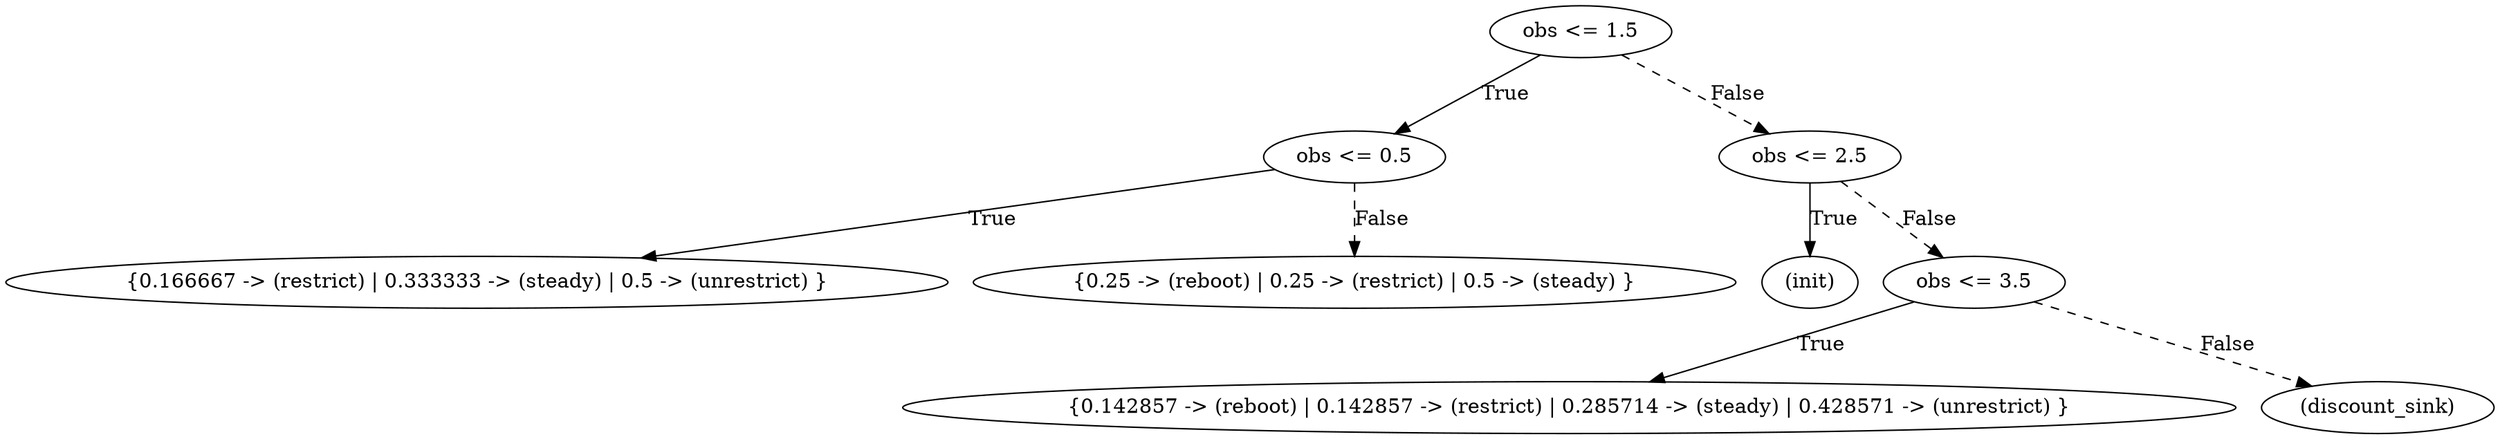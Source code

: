 digraph {
0 [label="obs <= 1.5"];
1 [label="obs <= 0.5"];
2 [label="{0.166667 -> (restrict) | 0.333333 -> (steady) | 0.5 -> (unrestrict) }"];
1 -> 2 [label="True"];
3 [label="{0.25 -> (reboot) | 0.25 -> (restrict) | 0.5 -> (steady) }"];
1 -> 3 [style="dashed", label="False"];
0 -> 1 [label="True"];
4 [label="obs <= 2.5"];
5 [label="(init)"];
4 -> 5 [label="True"];
6 [label="obs <= 3.5"];
7 [label="{0.142857 -> (reboot) | 0.142857 -> (restrict) | 0.285714 -> (steady) | 0.428571 -> (unrestrict) }"];
6 -> 7 [label="True"];
8 [label="(discount_sink)"];
6 -> 8 [style="dashed", label="False"];
4 -> 6 [style="dashed", label="False"];
0 -> 4 [style="dashed", label="False"];

}
